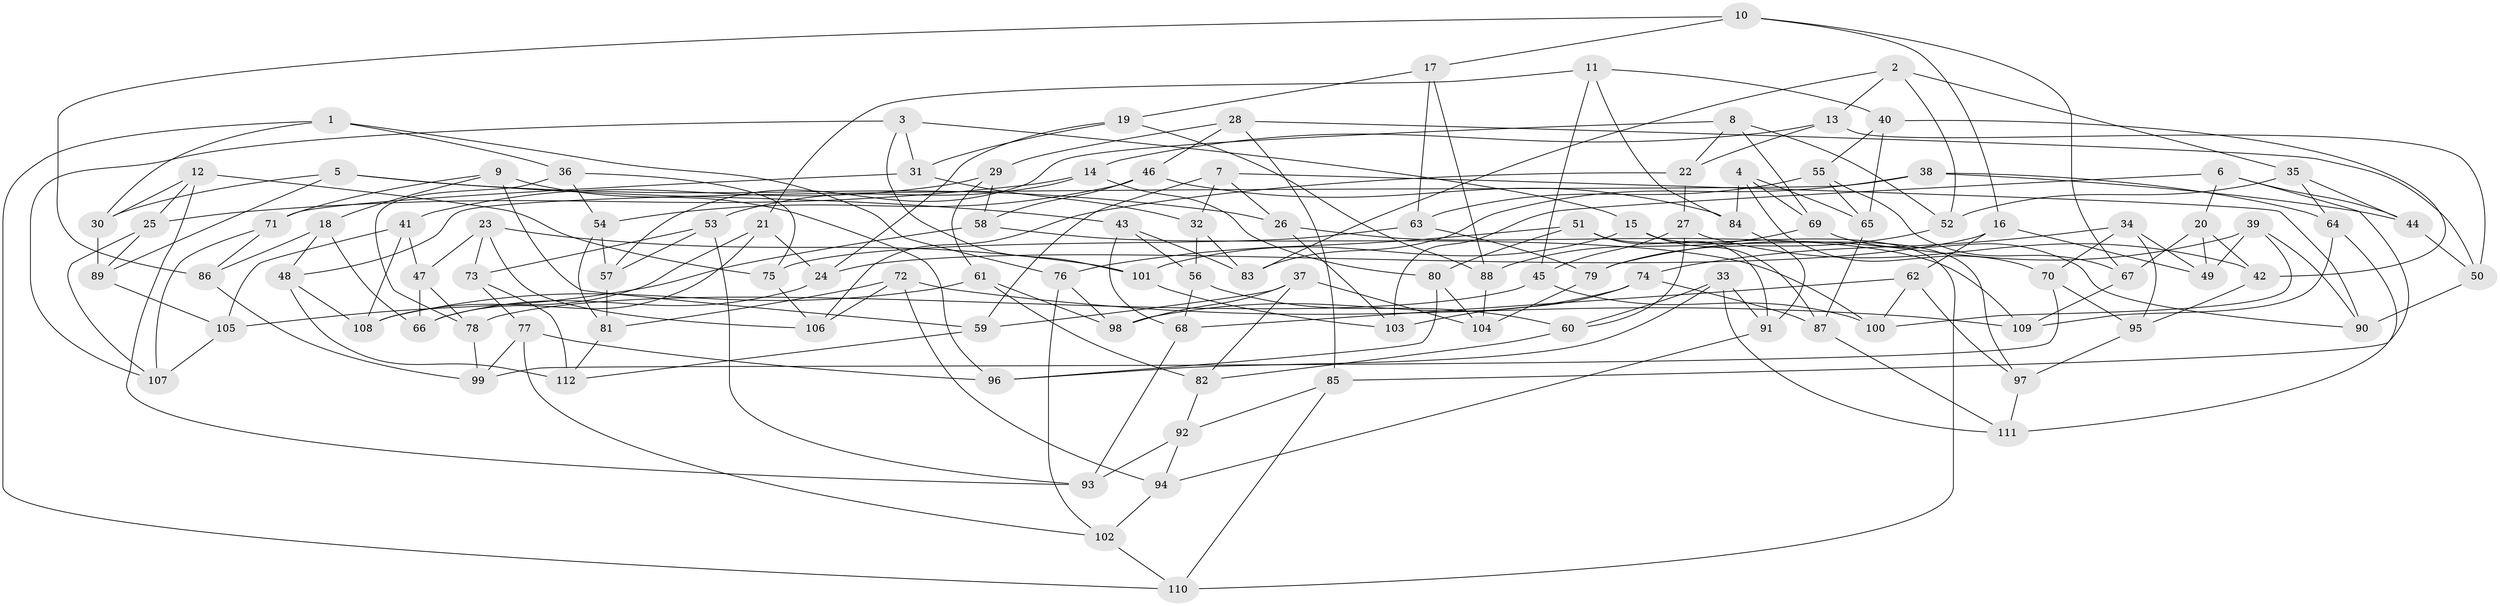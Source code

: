 // coarse degree distribution, {9: 0.014925373134328358, 6: 0.16417910447761194, 5: 0.05970149253731343, 4: 0.582089552238806, 8: 0.07462686567164178, 7: 0.029850746268656716, 10: 0.029850746268656716, 3: 0.04477611940298507}
// Generated by graph-tools (version 1.1) at 2025/20/03/04/25 18:20:34]
// undirected, 112 vertices, 224 edges
graph export_dot {
graph [start="1"]
  node [color=gray90,style=filled];
  1;
  2;
  3;
  4;
  5;
  6;
  7;
  8;
  9;
  10;
  11;
  12;
  13;
  14;
  15;
  16;
  17;
  18;
  19;
  20;
  21;
  22;
  23;
  24;
  25;
  26;
  27;
  28;
  29;
  30;
  31;
  32;
  33;
  34;
  35;
  36;
  37;
  38;
  39;
  40;
  41;
  42;
  43;
  44;
  45;
  46;
  47;
  48;
  49;
  50;
  51;
  52;
  53;
  54;
  55;
  56;
  57;
  58;
  59;
  60;
  61;
  62;
  63;
  64;
  65;
  66;
  67;
  68;
  69;
  70;
  71;
  72;
  73;
  74;
  75;
  76;
  77;
  78;
  79;
  80;
  81;
  82;
  83;
  84;
  85;
  86;
  87;
  88;
  89;
  90;
  91;
  92;
  93;
  94;
  95;
  96;
  97;
  98;
  99;
  100;
  101;
  102;
  103;
  104;
  105;
  106;
  107;
  108;
  109;
  110;
  111;
  112;
  1 -- 30;
  1 -- 36;
  1 -- 110;
  1 -- 76;
  2 -- 83;
  2 -- 13;
  2 -- 35;
  2 -- 52;
  3 -- 15;
  3 -- 101;
  3 -- 31;
  3 -- 107;
  4 -- 69;
  4 -- 65;
  4 -- 84;
  4 -- 70;
  5 -- 43;
  5 -- 30;
  5 -- 26;
  5 -- 89;
  6 -- 44;
  6 -- 85;
  6 -- 103;
  6 -- 20;
  7 -- 59;
  7 -- 32;
  7 -- 90;
  7 -- 26;
  8 -- 52;
  8 -- 22;
  8 -- 69;
  8 -- 57;
  9 -- 71;
  9 -- 18;
  9 -- 96;
  9 -- 59;
  10 -- 67;
  10 -- 16;
  10 -- 17;
  10 -- 86;
  11 -- 21;
  11 -- 40;
  11 -- 84;
  11 -- 45;
  12 -- 93;
  12 -- 75;
  12 -- 30;
  12 -- 25;
  13 -- 50;
  13 -- 14;
  13 -- 22;
  14 -- 80;
  14 -- 25;
  14 -- 53;
  15 -- 101;
  15 -- 97;
  15 -- 87;
  16 -- 62;
  16 -- 24;
  16 -- 49;
  17 -- 19;
  17 -- 88;
  17 -- 63;
  18 -- 66;
  18 -- 86;
  18 -- 48;
  19 -- 88;
  19 -- 31;
  19 -- 24;
  20 -- 67;
  20 -- 42;
  20 -- 49;
  21 -- 108;
  21 -- 66;
  21 -- 24;
  22 -- 27;
  22 -- 106;
  23 -- 101;
  23 -- 47;
  23 -- 73;
  23 -- 106;
  24 -- 66;
  25 -- 89;
  25 -- 107;
  26 -- 103;
  26 -- 109;
  27 -- 45;
  27 -- 60;
  27 -- 42;
  28 -- 85;
  28 -- 46;
  28 -- 29;
  28 -- 50;
  29 -- 58;
  29 -- 61;
  29 -- 41;
  30 -- 89;
  31 -- 71;
  31 -- 32;
  32 -- 56;
  32 -- 83;
  33 -- 111;
  33 -- 91;
  33 -- 96;
  33 -- 60;
  34 -- 49;
  34 -- 74;
  34 -- 70;
  34 -- 95;
  35 -- 52;
  35 -- 44;
  35 -- 64;
  36 -- 78;
  36 -- 75;
  36 -- 54;
  37 -- 98;
  37 -- 59;
  37 -- 82;
  37 -- 104;
  38 -- 44;
  38 -- 83;
  38 -- 64;
  38 -- 48;
  39 -- 100;
  39 -- 49;
  39 -- 90;
  39 -- 79;
  40 -- 55;
  40 -- 65;
  40 -- 42;
  41 -- 47;
  41 -- 108;
  41 -- 105;
  42 -- 95;
  43 -- 83;
  43 -- 56;
  43 -- 68;
  44 -- 50;
  45 -- 100;
  45 -- 78;
  46 -- 54;
  46 -- 58;
  46 -- 84;
  47 -- 66;
  47 -- 78;
  48 -- 108;
  48 -- 112;
  50 -- 90;
  51 -- 76;
  51 -- 91;
  51 -- 80;
  51 -- 110;
  52 -- 79;
  53 -- 93;
  53 -- 57;
  53 -- 73;
  54 -- 81;
  54 -- 57;
  55 -- 65;
  55 -- 67;
  55 -- 63;
  56 -- 68;
  56 -- 60;
  57 -- 81;
  58 -- 105;
  58 -- 100;
  59 -- 112;
  60 -- 82;
  61 -- 108;
  61 -- 98;
  61 -- 82;
  62 -- 100;
  62 -- 97;
  62 -- 68;
  63 -- 75;
  63 -- 79;
  64 -- 111;
  64 -- 109;
  65 -- 87;
  67 -- 109;
  68 -- 93;
  69 -- 90;
  69 -- 88;
  70 -- 95;
  70 -- 99;
  71 -- 107;
  71 -- 86;
  72 -- 81;
  72 -- 94;
  72 -- 106;
  72 -- 109;
  73 -- 112;
  73 -- 77;
  74 -- 87;
  74 -- 103;
  74 -- 98;
  75 -- 106;
  76 -- 98;
  76 -- 102;
  77 -- 96;
  77 -- 99;
  77 -- 102;
  78 -- 99;
  79 -- 104;
  80 -- 104;
  80 -- 96;
  81 -- 112;
  82 -- 92;
  84 -- 91;
  85 -- 92;
  85 -- 110;
  86 -- 99;
  87 -- 111;
  88 -- 104;
  89 -- 105;
  91 -- 94;
  92 -- 94;
  92 -- 93;
  94 -- 102;
  95 -- 97;
  97 -- 111;
  101 -- 103;
  102 -- 110;
  105 -- 107;
}
